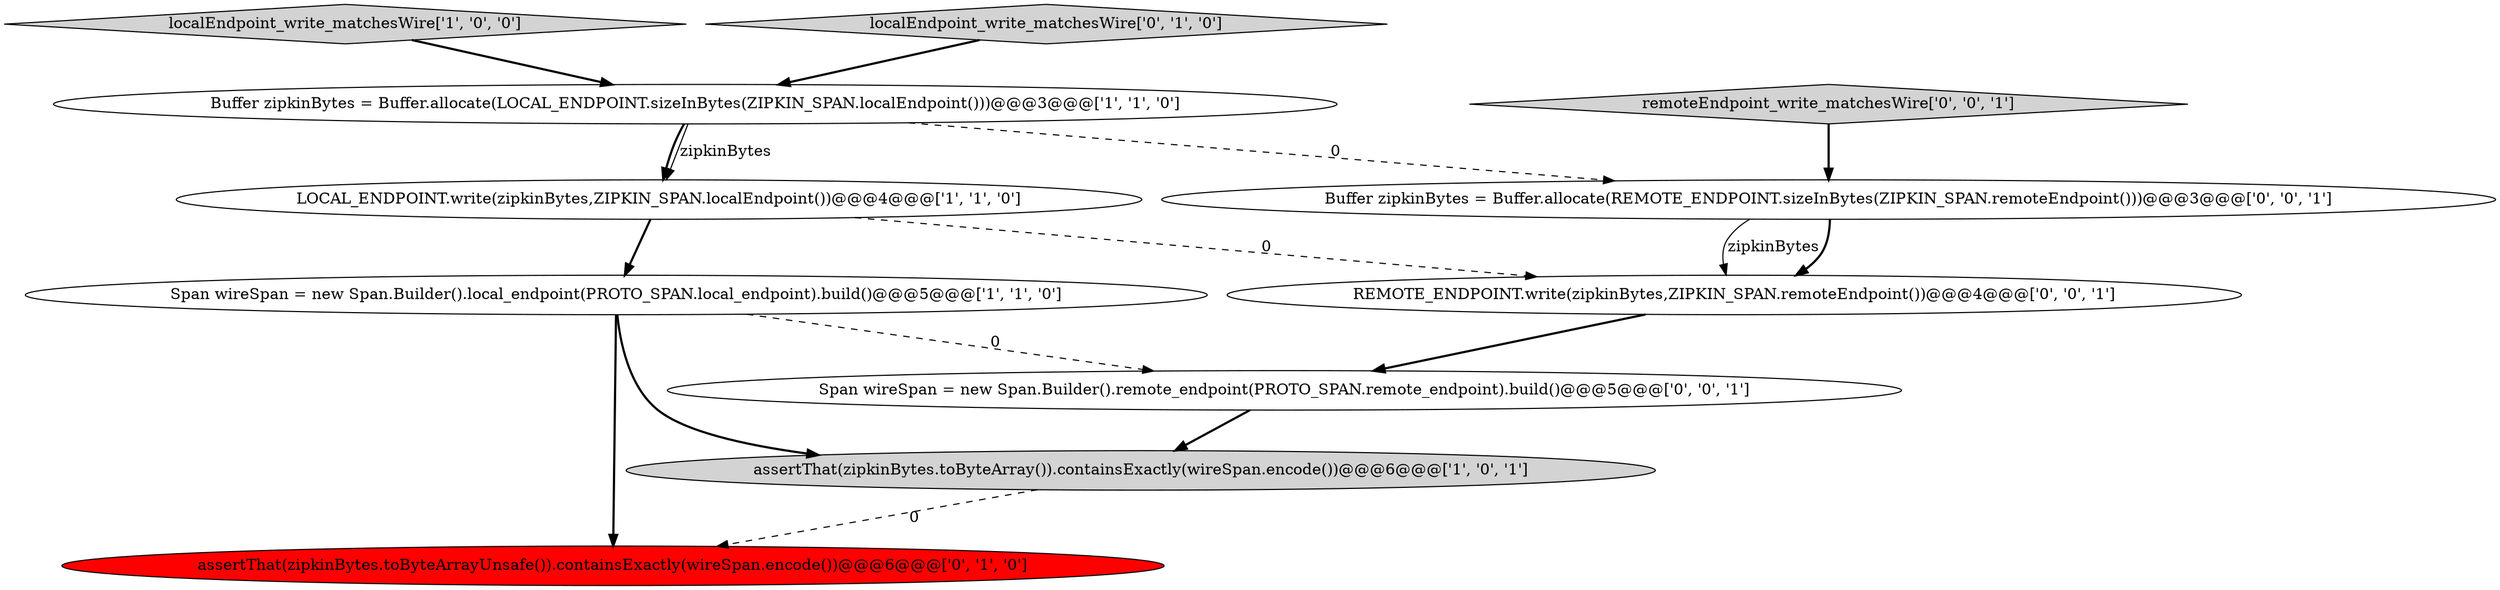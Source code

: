 digraph {
5 [style = filled, label = "assertThat(zipkinBytes.toByteArrayUnsafe()).containsExactly(wireSpan.encode())@@@6@@@['0', '1', '0']", fillcolor = red, shape = ellipse image = "AAA1AAABBB2BBB"];
1 [style = filled, label = "Buffer zipkinBytes = Buffer.allocate(LOCAL_ENDPOINT.sizeInBytes(ZIPKIN_SPAN.localEndpoint()))@@@3@@@['1', '1', '0']", fillcolor = white, shape = ellipse image = "AAA0AAABBB1BBB"];
10 [style = filled, label = "Span wireSpan = new Span.Builder().remote_endpoint(PROTO_SPAN.remote_endpoint).build()@@@5@@@['0', '0', '1']", fillcolor = white, shape = ellipse image = "AAA0AAABBB3BBB"];
9 [style = filled, label = "remoteEndpoint_write_matchesWire['0', '0', '1']", fillcolor = lightgray, shape = diamond image = "AAA0AAABBB3BBB"];
7 [style = filled, label = "REMOTE_ENDPOINT.write(zipkinBytes,ZIPKIN_SPAN.remoteEndpoint())@@@4@@@['0', '0', '1']", fillcolor = white, shape = ellipse image = "AAA0AAABBB3BBB"];
4 [style = filled, label = "assertThat(zipkinBytes.toByteArray()).containsExactly(wireSpan.encode())@@@6@@@['1', '0', '1']", fillcolor = lightgray, shape = ellipse image = "AAA0AAABBB1BBB"];
3 [style = filled, label = "localEndpoint_write_matchesWire['1', '0', '0']", fillcolor = lightgray, shape = diamond image = "AAA0AAABBB1BBB"];
6 [style = filled, label = "localEndpoint_write_matchesWire['0', '1', '0']", fillcolor = lightgray, shape = diamond image = "AAA0AAABBB2BBB"];
0 [style = filled, label = "Span wireSpan = new Span.Builder().local_endpoint(PROTO_SPAN.local_endpoint).build()@@@5@@@['1', '1', '0']", fillcolor = white, shape = ellipse image = "AAA0AAABBB1BBB"];
8 [style = filled, label = "Buffer zipkinBytes = Buffer.allocate(REMOTE_ENDPOINT.sizeInBytes(ZIPKIN_SPAN.remoteEndpoint()))@@@3@@@['0', '0', '1']", fillcolor = white, shape = ellipse image = "AAA0AAABBB3BBB"];
2 [style = filled, label = "LOCAL_ENDPOINT.write(zipkinBytes,ZIPKIN_SPAN.localEndpoint())@@@4@@@['1', '1', '0']", fillcolor = white, shape = ellipse image = "AAA0AAABBB1BBB"];
4->5 [style = dashed, label="0"];
8->7 [style = solid, label="zipkinBytes"];
6->1 [style = bold, label=""];
1->8 [style = dashed, label="0"];
1->2 [style = bold, label=""];
2->0 [style = bold, label=""];
3->1 [style = bold, label=""];
2->7 [style = dashed, label="0"];
9->8 [style = bold, label=""];
1->2 [style = solid, label="zipkinBytes"];
0->4 [style = bold, label=""];
7->10 [style = bold, label=""];
0->10 [style = dashed, label="0"];
8->7 [style = bold, label=""];
0->5 [style = bold, label=""];
10->4 [style = bold, label=""];
}

